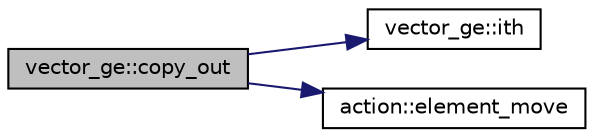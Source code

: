 digraph "vector_ge::copy_out"
{
  edge [fontname="Helvetica",fontsize="10",labelfontname="Helvetica",labelfontsize="10"];
  node [fontname="Helvetica",fontsize="10",shape=record];
  rankdir="LR";
  Node1094 [label="vector_ge::copy_out",height=0.2,width=0.4,color="black", fillcolor="grey75", style="filled", fontcolor="black"];
  Node1094 -> Node1095 [color="midnightblue",fontsize="10",style="solid",fontname="Helvetica"];
  Node1095 [label="vector_ge::ith",height=0.2,width=0.4,color="black", fillcolor="white", style="filled",URL="$d4/d6e/classvector__ge.html#a1ff002e8b746a9beb119d57dcd4a15ff"];
  Node1094 -> Node1096 [color="midnightblue",fontsize="10",style="solid",fontname="Helvetica"];
  Node1096 [label="action::element_move",height=0.2,width=0.4,color="black", fillcolor="white", style="filled",URL="$d2/d86/classaction.html#a550947491bbb534d3d7951f50198a874"];
}
